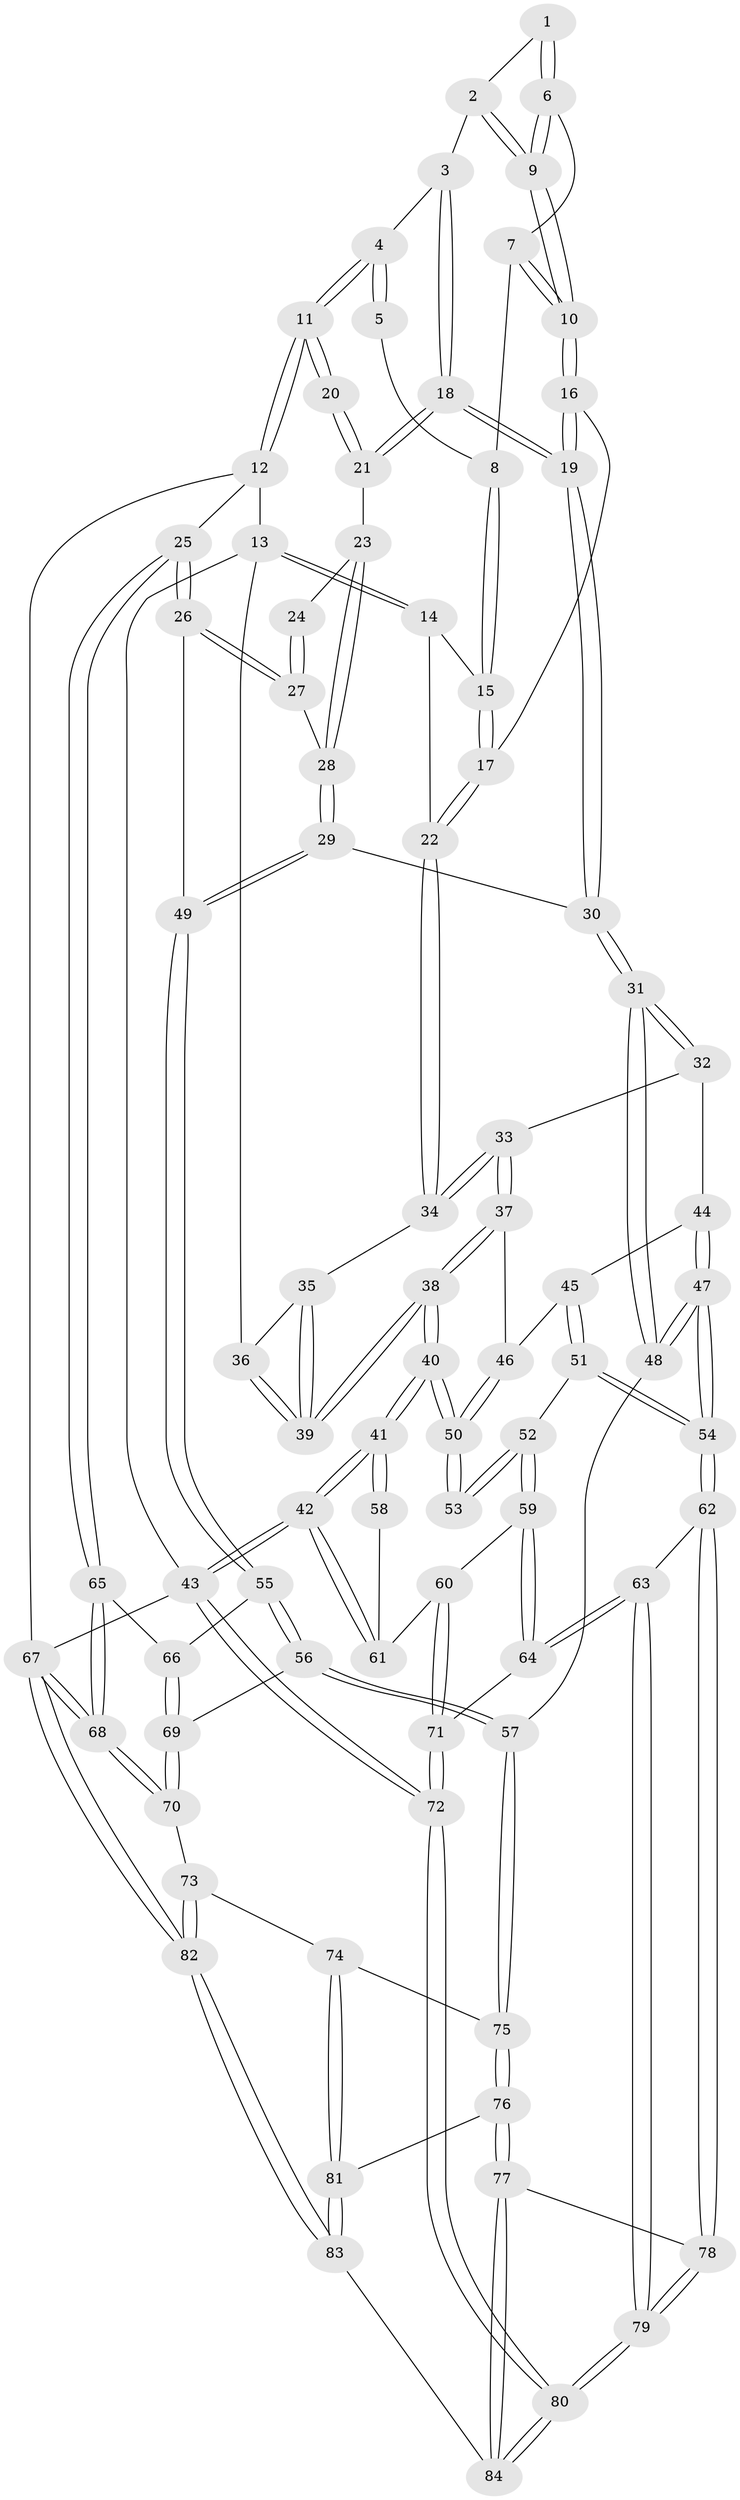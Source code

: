 // Generated by graph-tools (version 1.1) at 2025/27/03/09/25 03:27:16]
// undirected, 84 vertices, 207 edges
graph export_dot {
graph [start="1"]
  node [color=gray90,style=filled];
  1 [pos="+0.5714269527214242+0"];
  2 [pos="+0.6209735505753272+0.04248176508648965"];
  3 [pos="+0.6958865319486865+0.06172920805720952"];
  4 [pos="+0.9890849349323901+0"];
  5 [pos="+0.5583133365725825+0"];
  6 [pos="+0.5367012980270807+0.04851669239367878"];
  7 [pos="+0.37407857107679987+0"];
  8 [pos="+0.25099541116637175+0"];
  9 [pos="+0.5238012165153484+0.1522125910906455"];
  10 [pos="+0.5096248575201832+0.19571759698407673"];
  11 [pos="+1+0"];
  12 [pos="+1+0"];
  13 [pos="+0+0"];
  14 [pos="+0+0"];
  15 [pos="+0.17878976216558853+0"];
  16 [pos="+0.5142407678213423+0.25927181154691303"];
  17 [pos="+0.3545778041903067+0.2542989543137614"];
  18 [pos="+0.6794339344116858+0.24450902551544335"];
  19 [pos="+0.5599311180489593+0.2918715209221804"];
  20 [pos="+1+0"];
  21 [pos="+0.7146055420964864+0.24782039325032615"];
  22 [pos="+0.24502835363095454+0.31962295049105666"];
  23 [pos="+0.7833744932059953+0.29400193711417544"];
  24 [pos="+0.9099853505204452+0.26758486093394995"];
  25 [pos="+1+0.45623186845517255"];
  26 [pos="+1+0.4278059744491044"];
  27 [pos="+1+0.42286414459462873"];
  28 [pos="+0.8355088969702053+0.40078720748070273"];
  29 [pos="+0.7793253396143366+0.4998330349439389"];
  30 [pos="+0.5617117799480188+0.432929338186616"];
  31 [pos="+0.5254442772133918+0.5124517598840079"];
  32 [pos="+0.25439777795266794+0.4152686691080736"];
  33 [pos="+0.22990395338388578+0.38624082402481236"];
  34 [pos="+0.23305168891000402+0.3340745526346873"];
  35 [pos="+0.17604357718172825+0.3185123459287974"];
  36 [pos="+0+0.0146498684059303"];
  37 [pos="+0.16435647964699238+0.4548050463463979"];
  38 [pos="+0+0.46290639889759055"];
  39 [pos="+0+0.4609875165670953"];
  40 [pos="+0+0.5338534259975416"];
  41 [pos="+0+0.551536748873459"];
  42 [pos="+0+0.6297300245779313"];
  43 [pos="+0+1"];
  44 [pos="+0.2800651062760594+0.4909594223266322"];
  45 [pos="+0.24929823073024032+0.5569900992440286"];
  46 [pos="+0.1592417757483855+0.4971309151499875"];
  47 [pos="+0.44746235957641506+0.6862862296440524"];
  48 [pos="+0.5009814756850339+0.6581583797266319"];
  49 [pos="+0.8105116855384582+0.5769817487934714"];
  50 [pos="+0.14694850174186494+0.5653114477253315"];
  51 [pos="+0.24271394198276444+0.581657140596489"];
  52 [pos="+0.15478398958658784+0.5870767144703168"];
  53 [pos="+0.15372510176962334+0.5854054750132017"];
  54 [pos="+0.4117278444922797+0.717025270731224"];
  55 [pos="+0.8123567031905313+0.6068753291089712"];
  56 [pos="+0.8004680501789581+0.657242856130171"];
  57 [pos="+0.6239357907705287+0.7162781473654414"];
  58 [pos="+0.07278633252827195+0.6179862692121101"];
  59 [pos="+0.1616601054274224+0.6596055254546784"];
  60 [pos="+0.1156551950627715+0.6912717277357509"];
  61 [pos="+0.08272071925934218+0.675235728837921"];
  62 [pos="+0.38031932805856083+0.7561431416254042"];
  63 [pos="+0.3640446948715354+0.7661708042037939"];
  64 [pos="+0.32366177928218803+0.7525870888392052"];
  65 [pos="+1+0.5136518984705677"];
  66 [pos="+1+0.5306646715088862"];
  67 [pos="+1+1"];
  68 [pos="+1+1"];
  69 [pos="+0.8533473066531027+0.7023340243964545"];
  70 [pos="+0.8962895615445702+0.7615859703452533"];
  71 [pos="+0.08982197528548361+0.7778594142480849"];
  72 [pos="+0+1"];
  73 [pos="+0.7311559111006836+0.8811501970922968"];
  74 [pos="+0.7137016007714226+0.8701179185930958"];
  75 [pos="+0.6526348718527877+0.805787349633747"];
  76 [pos="+0.5693242788013769+0.9426963377464287"];
  77 [pos="+0.5415621926705873+0.9620035937480323"];
  78 [pos="+0.5042745892755234+0.9331100353501387"];
  79 [pos="+0.13147239666236463+1"];
  80 [pos="+0.0790534175491098+1"];
  81 [pos="+0.6463230265427397+0.9630105025390583"];
  82 [pos="+1+1"];
  83 [pos="+0.8417335253074947+1"];
  84 [pos="+0.5437023366786504+1"];
  1 -- 2;
  1 -- 6;
  1 -- 6;
  2 -- 3;
  2 -- 9;
  2 -- 9;
  3 -- 4;
  3 -- 18;
  3 -- 18;
  4 -- 5;
  4 -- 5;
  4 -- 11;
  4 -- 11;
  5 -- 8;
  6 -- 7;
  6 -- 9;
  6 -- 9;
  7 -- 8;
  7 -- 10;
  7 -- 10;
  8 -- 15;
  8 -- 15;
  9 -- 10;
  9 -- 10;
  10 -- 16;
  10 -- 16;
  11 -- 12;
  11 -- 12;
  11 -- 20;
  11 -- 20;
  12 -- 13;
  12 -- 25;
  12 -- 67;
  13 -- 14;
  13 -- 14;
  13 -- 36;
  13 -- 43;
  14 -- 15;
  14 -- 22;
  15 -- 17;
  15 -- 17;
  16 -- 17;
  16 -- 19;
  16 -- 19;
  17 -- 22;
  17 -- 22;
  18 -- 19;
  18 -- 19;
  18 -- 21;
  18 -- 21;
  19 -- 30;
  19 -- 30;
  20 -- 21;
  20 -- 21;
  21 -- 23;
  22 -- 34;
  22 -- 34;
  23 -- 24;
  23 -- 28;
  23 -- 28;
  24 -- 27;
  24 -- 27;
  25 -- 26;
  25 -- 26;
  25 -- 65;
  25 -- 65;
  26 -- 27;
  26 -- 27;
  26 -- 49;
  27 -- 28;
  28 -- 29;
  28 -- 29;
  29 -- 30;
  29 -- 49;
  29 -- 49;
  30 -- 31;
  30 -- 31;
  31 -- 32;
  31 -- 32;
  31 -- 48;
  31 -- 48;
  32 -- 33;
  32 -- 44;
  33 -- 34;
  33 -- 34;
  33 -- 37;
  33 -- 37;
  34 -- 35;
  35 -- 36;
  35 -- 39;
  35 -- 39;
  36 -- 39;
  36 -- 39;
  37 -- 38;
  37 -- 38;
  37 -- 46;
  38 -- 39;
  38 -- 39;
  38 -- 40;
  38 -- 40;
  40 -- 41;
  40 -- 41;
  40 -- 50;
  40 -- 50;
  41 -- 42;
  41 -- 42;
  41 -- 58;
  41 -- 58;
  42 -- 43;
  42 -- 43;
  42 -- 61;
  42 -- 61;
  43 -- 72;
  43 -- 72;
  43 -- 67;
  44 -- 45;
  44 -- 47;
  44 -- 47;
  45 -- 46;
  45 -- 51;
  45 -- 51;
  46 -- 50;
  46 -- 50;
  47 -- 48;
  47 -- 48;
  47 -- 54;
  47 -- 54;
  48 -- 57;
  49 -- 55;
  49 -- 55;
  50 -- 53;
  50 -- 53;
  51 -- 52;
  51 -- 54;
  51 -- 54;
  52 -- 53;
  52 -- 53;
  52 -- 59;
  52 -- 59;
  54 -- 62;
  54 -- 62;
  55 -- 56;
  55 -- 56;
  55 -- 66;
  56 -- 57;
  56 -- 57;
  56 -- 69;
  57 -- 75;
  57 -- 75;
  58 -- 61;
  59 -- 60;
  59 -- 64;
  59 -- 64;
  60 -- 61;
  60 -- 71;
  60 -- 71;
  62 -- 63;
  62 -- 78;
  62 -- 78;
  63 -- 64;
  63 -- 64;
  63 -- 79;
  63 -- 79;
  64 -- 71;
  65 -- 66;
  65 -- 68;
  65 -- 68;
  66 -- 69;
  66 -- 69;
  67 -- 68;
  67 -- 68;
  67 -- 82;
  67 -- 82;
  68 -- 70;
  68 -- 70;
  69 -- 70;
  69 -- 70;
  70 -- 73;
  71 -- 72;
  71 -- 72;
  72 -- 80;
  72 -- 80;
  73 -- 74;
  73 -- 82;
  73 -- 82;
  74 -- 75;
  74 -- 81;
  74 -- 81;
  75 -- 76;
  75 -- 76;
  76 -- 77;
  76 -- 77;
  76 -- 81;
  77 -- 78;
  77 -- 84;
  77 -- 84;
  78 -- 79;
  78 -- 79;
  79 -- 80;
  79 -- 80;
  80 -- 84;
  80 -- 84;
  81 -- 83;
  81 -- 83;
  82 -- 83;
  82 -- 83;
  83 -- 84;
}
